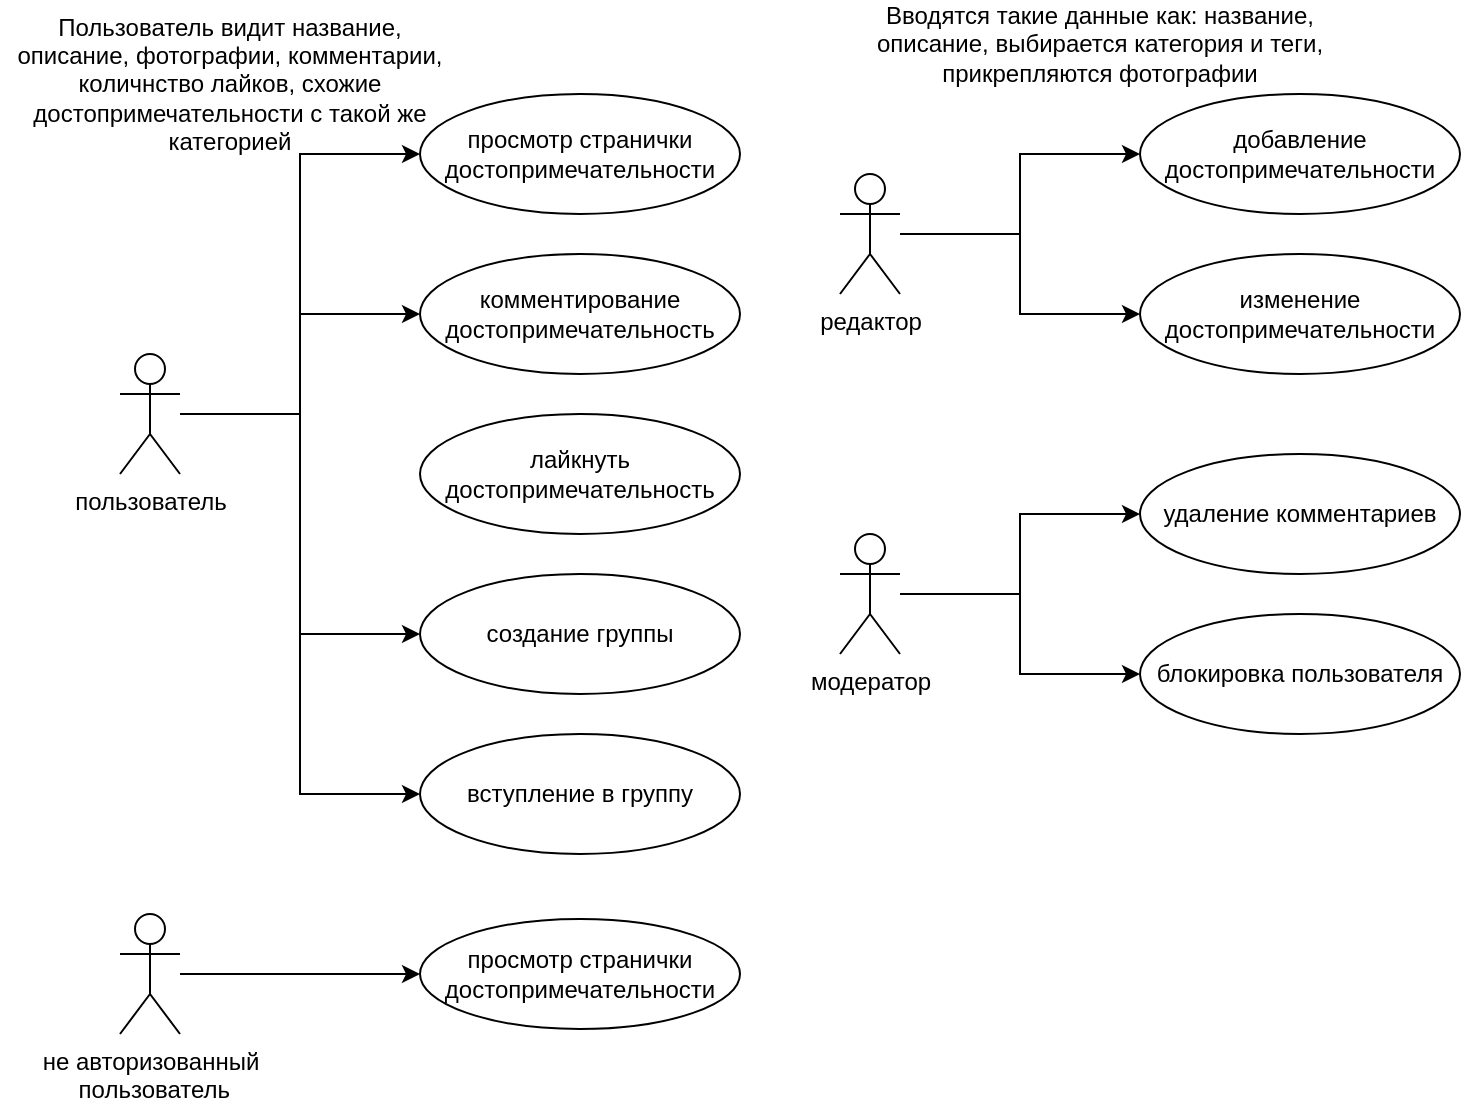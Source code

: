 <mxfile version="24.2.1" type="github">
  <diagram name="Page-1" id="qrGcNE2tAS0Cf3PMtOxk">
    <mxGraphModel dx="1672" dy="1980" grid="1" gridSize="10" guides="1" tooltips="1" connect="1" arrows="1" fold="1" page="1" pageScale="1" pageWidth="850" pageHeight="1100" math="0" shadow="0">
      <root>
        <mxCell id="0" />
        <mxCell id="1" parent="0" />
        <mxCell id="MZ-xU3BzYYgE3xcKfuvh-1" style="edgeStyle=orthogonalEdgeStyle;rounded=0;orthogonalLoop=1;jettySize=auto;html=1;entryX=0;entryY=0.5;entryDx=0;entryDy=0;" edge="1" parent="1" source="MZ-xU3BzYYgE3xcKfuvh-5" target="MZ-xU3BzYYgE3xcKfuvh-14">
          <mxGeometry relative="1" as="geometry" />
        </mxCell>
        <mxCell id="MZ-xU3BzYYgE3xcKfuvh-2" style="edgeStyle=orthogonalEdgeStyle;rounded=0;orthogonalLoop=1;jettySize=auto;html=1;entryX=0;entryY=0.5;entryDx=0;entryDy=0;" edge="1" parent="1" source="MZ-xU3BzYYgE3xcKfuvh-5" target="MZ-xU3BzYYgE3xcKfuvh-15">
          <mxGeometry relative="1" as="geometry" />
        </mxCell>
        <mxCell id="MZ-xU3BzYYgE3xcKfuvh-3" style="edgeStyle=orthogonalEdgeStyle;rounded=0;orthogonalLoop=1;jettySize=auto;html=1;entryX=0;entryY=0.5;entryDx=0;entryDy=0;" edge="1" parent="1" source="MZ-xU3BzYYgE3xcKfuvh-5" target="MZ-xU3BzYYgE3xcKfuvh-21">
          <mxGeometry relative="1" as="geometry" />
        </mxCell>
        <mxCell id="MZ-xU3BzYYgE3xcKfuvh-4" style="edgeStyle=orthogonalEdgeStyle;rounded=0;orthogonalLoop=1;jettySize=auto;html=1;entryX=0;entryY=0.5;entryDx=0;entryDy=0;" edge="1" parent="1" source="MZ-xU3BzYYgE3xcKfuvh-5" target="MZ-xU3BzYYgE3xcKfuvh-22">
          <mxGeometry relative="1" as="geometry" />
        </mxCell>
        <mxCell id="MZ-xU3BzYYgE3xcKfuvh-5" value="пользователь&lt;br&gt;" style="shape=umlActor;verticalLabelPosition=bottom;verticalAlign=top;html=1;outlineConnect=0;" vertex="1" parent="1">
          <mxGeometry x="80" y="130" width="30" height="60" as="geometry" />
        </mxCell>
        <mxCell id="MZ-xU3BzYYgE3xcKfuvh-6" style="edgeStyle=orthogonalEdgeStyle;rounded=0;orthogonalLoop=1;jettySize=auto;html=1;entryX=0;entryY=0.5;entryDx=0;entryDy=0;" edge="1" parent="1" source="MZ-xU3BzYYgE3xcKfuvh-8" target="MZ-xU3BzYYgE3xcKfuvh-16">
          <mxGeometry relative="1" as="geometry" />
        </mxCell>
        <mxCell id="MZ-xU3BzYYgE3xcKfuvh-7" style="edgeStyle=orthogonalEdgeStyle;rounded=0;orthogonalLoop=1;jettySize=auto;html=1;entryX=0;entryY=0.5;entryDx=0;entryDy=0;" edge="1" parent="1" source="MZ-xU3BzYYgE3xcKfuvh-8" target="MZ-xU3BzYYgE3xcKfuvh-17">
          <mxGeometry relative="1" as="geometry" />
        </mxCell>
        <mxCell id="MZ-xU3BzYYgE3xcKfuvh-8" value="редактор" style="shape=umlActor;verticalLabelPosition=bottom;verticalAlign=top;html=1;outlineConnect=0;" vertex="1" parent="1">
          <mxGeometry x="440" y="40" width="30" height="60" as="geometry" />
        </mxCell>
        <mxCell id="MZ-xU3BzYYgE3xcKfuvh-9" style="edgeStyle=orthogonalEdgeStyle;rounded=0;orthogonalLoop=1;jettySize=auto;html=1;entryX=0;entryY=0.5;entryDx=0;entryDy=0;" edge="1" parent="1" source="MZ-xU3BzYYgE3xcKfuvh-11" target="MZ-xU3BzYYgE3xcKfuvh-18">
          <mxGeometry relative="1" as="geometry" />
        </mxCell>
        <mxCell id="MZ-xU3BzYYgE3xcKfuvh-10" style="edgeStyle=orthogonalEdgeStyle;rounded=0;orthogonalLoop=1;jettySize=auto;html=1;entryX=0;entryY=0.5;entryDx=0;entryDy=0;" edge="1" parent="1" source="MZ-xU3BzYYgE3xcKfuvh-11" target="MZ-xU3BzYYgE3xcKfuvh-19">
          <mxGeometry relative="1" as="geometry" />
        </mxCell>
        <mxCell id="MZ-xU3BzYYgE3xcKfuvh-11" value="модератор" style="shape=umlActor;verticalLabelPosition=bottom;verticalAlign=top;html=1;outlineConnect=0;" vertex="1" parent="1">
          <mxGeometry x="440" y="220" width="30" height="60" as="geometry" />
        </mxCell>
        <mxCell id="MZ-xU3BzYYgE3xcKfuvh-12" style="edgeStyle=orthogonalEdgeStyle;rounded=0;orthogonalLoop=1;jettySize=auto;html=1;entryX=0;entryY=0.5;entryDx=0;entryDy=0;" edge="1" parent="1" source="MZ-xU3BzYYgE3xcKfuvh-13" target="MZ-xU3BzYYgE3xcKfuvh-20">
          <mxGeometry relative="1" as="geometry" />
        </mxCell>
        <mxCell id="MZ-xU3BzYYgE3xcKfuvh-13" value="не авторизованный&lt;br&gt;&amp;nbsp;пользователь" style="shape=umlActor;verticalLabelPosition=bottom;verticalAlign=top;html=1;outlineConnect=0;" vertex="1" parent="1">
          <mxGeometry x="80" y="410" width="30" height="60" as="geometry" />
        </mxCell>
        <mxCell id="MZ-xU3BzYYgE3xcKfuvh-14" value="просмотр странички достопримечательности" style="ellipse;whiteSpace=wrap;html=1;" vertex="1" parent="1">
          <mxGeometry x="230" width="160" height="60" as="geometry" />
        </mxCell>
        <mxCell id="MZ-xU3BzYYgE3xcKfuvh-15" value="комментирование достопримечательность" style="ellipse;whiteSpace=wrap;html=1;" vertex="1" parent="1">
          <mxGeometry x="230" y="80" width="160" height="60" as="geometry" />
        </mxCell>
        <mxCell id="MZ-xU3BzYYgE3xcKfuvh-16" value="добавление достопримечательности" style="ellipse;whiteSpace=wrap;html=1;" vertex="1" parent="1">
          <mxGeometry x="590" width="160" height="60" as="geometry" />
        </mxCell>
        <mxCell id="MZ-xU3BzYYgE3xcKfuvh-17" value="изменение достопримечательности" style="ellipse;whiteSpace=wrap;html=1;" vertex="1" parent="1">
          <mxGeometry x="590" y="80" width="160" height="60" as="geometry" />
        </mxCell>
        <mxCell id="MZ-xU3BzYYgE3xcKfuvh-18" value="удаление комментариев" style="ellipse;whiteSpace=wrap;html=1;" vertex="1" parent="1">
          <mxGeometry x="590" y="180" width="160" height="60" as="geometry" />
        </mxCell>
        <mxCell id="MZ-xU3BzYYgE3xcKfuvh-19" value="блокировка пользователя" style="ellipse;whiteSpace=wrap;html=1;" vertex="1" parent="1">
          <mxGeometry x="590" y="260" width="160" height="60" as="geometry" />
        </mxCell>
        <mxCell id="MZ-xU3BzYYgE3xcKfuvh-20" value="просмотр странички достопримечательности" style="ellipse;whiteSpace=wrap;html=1;" vertex="1" parent="1">
          <mxGeometry x="230" y="412.5" width="160" height="55" as="geometry" />
        </mxCell>
        <mxCell id="MZ-xU3BzYYgE3xcKfuvh-21" value="создание группы" style="ellipse;whiteSpace=wrap;html=1;" vertex="1" parent="1">
          <mxGeometry x="230" y="240" width="160" height="60" as="geometry" />
        </mxCell>
        <mxCell id="MZ-xU3BzYYgE3xcKfuvh-22" value="вступление в группу" style="ellipse;whiteSpace=wrap;html=1;" vertex="1" parent="1">
          <mxGeometry x="230" y="320" width="160" height="60" as="geometry" />
        </mxCell>
        <mxCell id="MZ-xU3BzYYgE3xcKfuvh-23" value="Вводятся такие данные как: название, описание, выбирается категория и теги, прикрепляются фотографии" style="text;html=1;align=center;verticalAlign=middle;whiteSpace=wrap;rounded=0;" vertex="1" parent="1">
          <mxGeometry x="450" y="-40" width="240" height="30" as="geometry" />
        </mxCell>
        <mxCell id="MZ-xU3BzYYgE3xcKfuvh-24" style="edgeStyle=orthogonalEdgeStyle;rounded=0;orthogonalLoop=1;jettySize=auto;html=1;exitX=0.5;exitY=1;exitDx=0;exitDy=0;" edge="1" parent="1" source="MZ-xU3BzYYgE3xcKfuvh-23" target="MZ-xU3BzYYgE3xcKfuvh-23">
          <mxGeometry relative="1" as="geometry" />
        </mxCell>
        <mxCell id="MZ-xU3BzYYgE3xcKfuvh-25" value="Пользователь видит название, описание, фотографии, комментарии, количнство лайков, схожие достопримечательности с такой же категорией" style="text;html=1;align=center;verticalAlign=middle;whiteSpace=wrap;rounded=0;" vertex="1" parent="1">
          <mxGeometry x="20" y="-20" width="230" height="30" as="geometry" />
        </mxCell>
        <mxCell id="MZ-xU3BzYYgE3xcKfuvh-27" value="лайкнуть достопримечательность" style="ellipse;whiteSpace=wrap;html=1;" vertex="1" parent="1">
          <mxGeometry x="230" y="160" width="160" height="60" as="geometry" />
        </mxCell>
      </root>
    </mxGraphModel>
  </diagram>
</mxfile>
